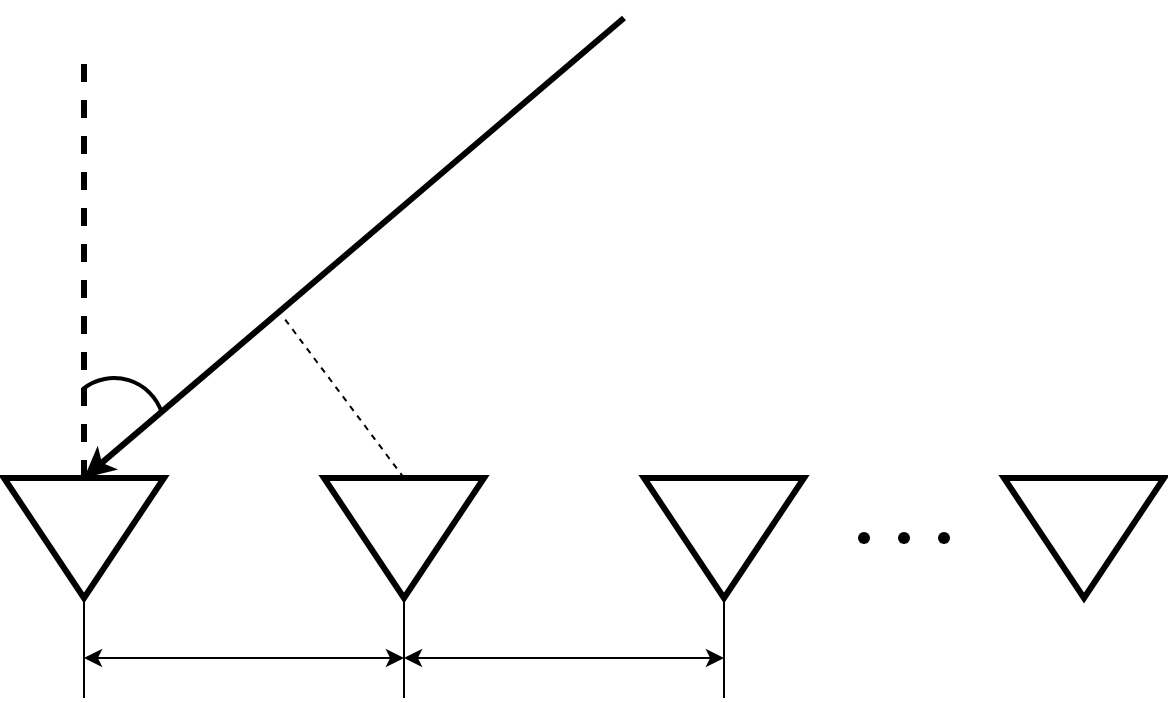 <mxfile version="24.2.8" type="github">
  <diagram name="第 1 页" id="l-3N4oVvt_RWgFXi78BC">
    <mxGraphModel dx="487" dy="261" grid="1" gridSize="10" guides="1" tooltips="1" connect="1" arrows="1" fold="1" page="1" pageScale="1" pageWidth="850" pageHeight="1100" math="0" shadow="0">
      <root>
        <mxCell id="0" />
        <mxCell id="1" parent="0" />
        <mxCell id="4eEo8SIpO8G_9WJ9CeeR-1" value="" style="triangle;whiteSpace=wrap;html=1;rotation=90;strokeWidth=3;" vertex="1" parent="1">
          <mxGeometry x="130" y="340" width="60" height="80" as="geometry" />
        </mxCell>
        <mxCell id="4eEo8SIpO8G_9WJ9CeeR-2" value="" style="triangle;whiteSpace=wrap;html=1;rotation=90;strokeWidth=3;" vertex="1" parent="1">
          <mxGeometry x="290" y="340" width="60" height="80" as="geometry" />
        </mxCell>
        <mxCell id="4eEo8SIpO8G_9WJ9CeeR-3" value="" style="triangle;whiteSpace=wrap;html=1;rotation=90;strokeWidth=3;" vertex="1" parent="1">
          <mxGeometry x="450" y="340" width="60" height="80" as="geometry" />
        </mxCell>
        <mxCell id="4eEo8SIpO8G_9WJ9CeeR-5" value="" style="triangle;whiteSpace=wrap;html=1;rotation=90;strokeWidth=3;" vertex="1" parent="1">
          <mxGeometry x="630" y="340" width="60" height="80" as="geometry" />
        </mxCell>
        <mxCell id="4eEo8SIpO8G_9WJ9CeeR-7" value="" style="endArrow=none;dashed=1;html=1;rounded=0;exitX=0;exitY=0.5;exitDx=0;exitDy=0;strokeWidth=3;" edge="1" parent="1" source="4eEo8SIpO8G_9WJ9CeeR-1">
          <mxGeometry width="50" height="50" relative="1" as="geometry">
            <mxPoint x="190" y="280" as="sourcePoint" />
            <mxPoint x="160" y="140" as="targetPoint" />
          </mxGeometry>
        </mxCell>
        <mxCell id="4eEo8SIpO8G_9WJ9CeeR-11" value="" style="shape=waypoint;sketch=0;fillStyle=solid;size=6;pointerEvents=1;points=[];fillColor=none;resizable=0;rotatable=0;perimeter=centerPerimeter;snapToPoint=1;" vertex="1" parent="1">
          <mxGeometry x="540" y="370" width="20" height="20" as="geometry" />
        </mxCell>
        <mxCell id="4eEo8SIpO8G_9WJ9CeeR-12" value="" style="shape=waypoint;sketch=0;fillStyle=solid;size=6;pointerEvents=1;points=[];fillColor=none;resizable=0;rotatable=0;perimeter=centerPerimeter;snapToPoint=1;" vertex="1" parent="1">
          <mxGeometry x="560" y="370" width="20" height="20" as="geometry" />
        </mxCell>
        <mxCell id="4eEo8SIpO8G_9WJ9CeeR-13" value="" style="shape=waypoint;sketch=0;fillStyle=solid;size=6;pointerEvents=1;points=[];fillColor=none;resizable=0;rotatable=0;perimeter=centerPerimeter;snapToPoint=1;" vertex="1" parent="1">
          <mxGeometry x="580" y="370" width="20" height="20" as="geometry" />
        </mxCell>
        <mxCell id="4eEo8SIpO8G_9WJ9CeeR-14" value="" style="endArrow=classic;html=1;rounded=0;strokeWidth=3;" edge="1" parent="1">
          <mxGeometry width="50" height="50" relative="1" as="geometry">
            <mxPoint x="430" y="120" as="sourcePoint" />
            <mxPoint x="160" y="350" as="targetPoint" />
          </mxGeometry>
        </mxCell>
        <mxCell id="4eEo8SIpO8G_9WJ9CeeR-16" value="" style="endArrow=none;dashed=1;html=1;rounded=0;exitX=0;exitY=0.5;exitDx=0;exitDy=0;" edge="1" parent="1" source="4eEo8SIpO8G_9WJ9CeeR-2">
          <mxGeometry width="50" height="50" relative="1" as="geometry">
            <mxPoint x="300" y="340" as="sourcePoint" />
            <mxPoint x="260" y="270" as="targetPoint" />
          </mxGeometry>
        </mxCell>
        <mxCell id="4eEo8SIpO8G_9WJ9CeeR-18" value="" style="verticalLabelPosition=bottom;verticalAlign=top;html=1;shape=mxgraph.basic.arc;startAngle=0.434;endAngle=0.743;rotation=-195;strokeWidth=2;" vertex="1" parent="1">
          <mxGeometry x="150" y="300" width="50.17" height="50.34" as="geometry" />
        </mxCell>
        <mxCell id="4eEo8SIpO8G_9WJ9CeeR-20" value="" style="endArrow=none;html=1;rounded=0;entryX=1;entryY=0.5;entryDx=0;entryDy=0;" edge="1" parent="1" target="4eEo8SIpO8G_9WJ9CeeR-1">
          <mxGeometry width="50" height="50" relative="1" as="geometry">
            <mxPoint x="160" y="460" as="sourcePoint" />
            <mxPoint x="210" y="440" as="targetPoint" />
          </mxGeometry>
        </mxCell>
        <mxCell id="4eEo8SIpO8G_9WJ9CeeR-22" value="" style="endArrow=none;html=1;rounded=0;entryX=1;entryY=0.5;entryDx=0;entryDy=0;" edge="1" parent="1" target="4eEo8SIpO8G_9WJ9CeeR-2">
          <mxGeometry width="50" height="50" relative="1" as="geometry">
            <mxPoint x="320" y="460" as="sourcePoint" />
            <mxPoint x="420" y="420" as="targetPoint" />
          </mxGeometry>
        </mxCell>
        <mxCell id="4eEo8SIpO8G_9WJ9CeeR-23" value="" style="endArrow=none;html=1;rounded=0;entryX=1;entryY=0.5;entryDx=0;entryDy=0;" edge="1" parent="1" target="4eEo8SIpO8G_9WJ9CeeR-3">
          <mxGeometry width="50" height="50" relative="1" as="geometry">
            <mxPoint x="480" y="460" as="sourcePoint" />
            <mxPoint x="480" y="440" as="targetPoint" />
          </mxGeometry>
        </mxCell>
        <mxCell id="4eEo8SIpO8G_9WJ9CeeR-24" value="" style="endArrow=classic;startArrow=classic;html=1;rounded=0;" edge="1" parent="1">
          <mxGeometry width="50" height="50" relative="1" as="geometry">
            <mxPoint x="160" y="440" as="sourcePoint" />
            <mxPoint x="320" y="440" as="targetPoint" />
          </mxGeometry>
        </mxCell>
        <mxCell id="4eEo8SIpO8G_9WJ9CeeR-25" value="" style="endArrow=classic;startArrow=classic;html=1;rounded=0;" edge="1" parent="1">
          <mxGeometry width="50" height="50" relative="1" as="geometry">
            <mxPoint x="320" y="440" as="sourcePoint" />
            <mxPoint x="480" y="440" as="targetPoint" />
          </mxGeometry>
        </mxCell>
      </root>
    </mxGraphModel>
  </diagram>
</mxfile>
